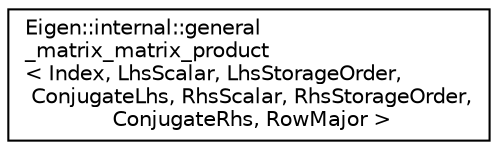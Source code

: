 digraph "Graphical Class Hierarchy"
{
  edge [fontname="Helvetica",fontsize="10",labelfontname="Helvetica",labelfontsize="10"];
  node [fontname="Helvetica",fontsize="10",shape=record];
  rankdir="LR";
  Node1 [label="Eigen::internal::general\l_matrix_matrix_product\l\< Index, LhsScalar, LhsStorageOrder,\l ConjugateLhs, RhsScalar, RhsStorageOrder,\l ConjugateRhs, RowMajor \>",height=0.2,width=0.4,color="black", fillcolor="white", style="filled",URL="$struct_eigen_1_1internal_1_1general__matrix__matrix__product_3_01_index_00_01_lhs_scalar_00_01_l7e45e4188e95a69de1c658ab4a83c882.html"];
}
